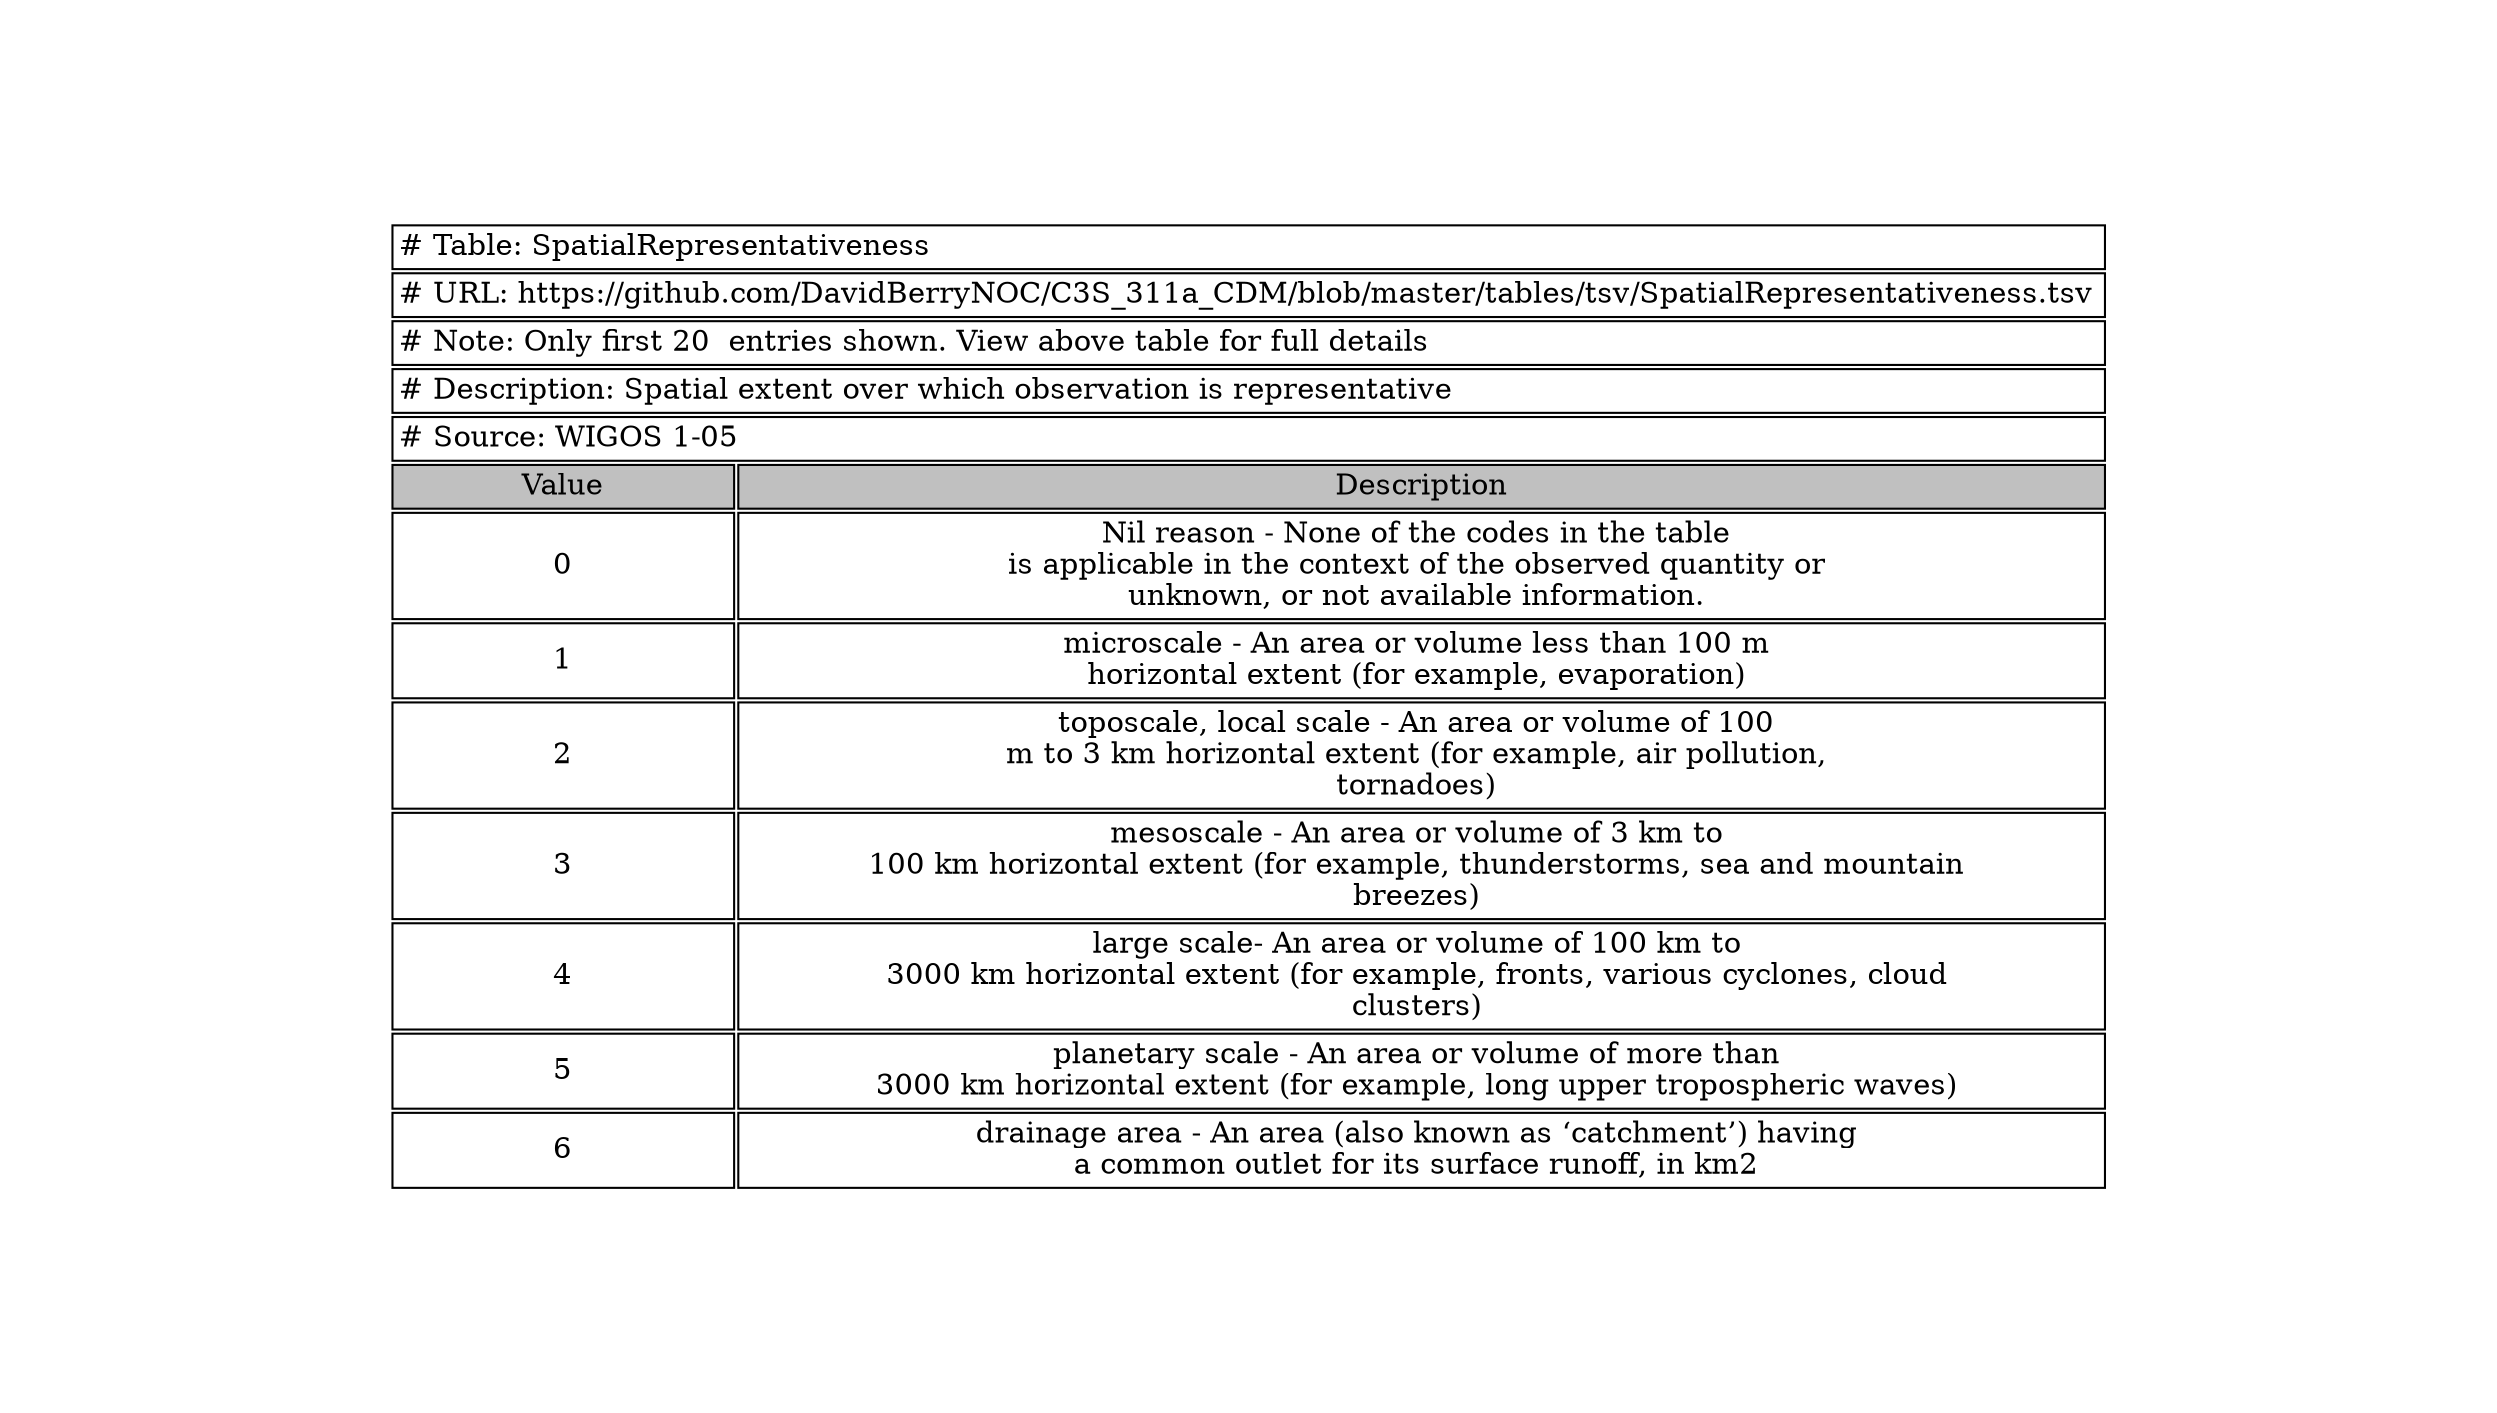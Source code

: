 digraph SpatialRepresentativeness {
node [color=white]
SpatialRepresentativeness [label=<<TABLE BORDER="0" CELLBORDER="1" CELLSPACING="2" COLOR="BLACK">
<TR><TD COLSPAN="2" ALIGN="left" PORT="head"># Table: SpatialRepresentativeness</TD></TR>
<TR><TD COLSPAN="2" ALIGN="left"># URL: https://github.com/DavidBerryNOC/C3S_311a_CDM/blob/master/tables/tsv/SpatialRepresentativeness.tsv</TD></TR>
<TR><TD COLSPAN="2" ALIGN="left"># Note: Only first 20  entries shown. View above table for full details</TD></TR>
<TR><TD ALIGN="left" COLSPAN="2"># Description: Spatial extent over which observation is representative</TD></TR>
<TR><TD ALIGN="left" COLSPAN="2"># Source: WIGOS 1-05</TD></TR>
<TR><TD BGCOLOR="GRAY">Value</TD><TD BGCOLOR="GRAY">Description</TD></TR>
<TR><TD>0</TD><TD>Nil reason - None of the codes in the table <BR/>is applicable in the context of the observed quantity or <BR/>unknown, or not available information. </TD></TR>
<TR><TD>1</TD><TD>microscale - An area or volume less than 100 m <BR/>horizontal extent (for example, evaporation) </TD></TR>
<TR><TD>2</TD><TD>toposcale, local scale - An area or volume of 100 <BR/>m to 3 km horizontal extent (for example, air pollution, <BR/>tornadoes) </TD></TR>
<TR><TD>3</TD><TD>mesoscale - An area or volume of 3 km to <BR/>100 km horizontal extent (for example, thunderstorms, sea and mountain <BR/>breezes) </TD></TR>
<TR><TD>4</TD><TD>large scale- An area or volume of 100 km to <BR/>3000 km horizontal extent (for example, fronts, various cyclones, cloud <BR/>clusters) </TD></TR>
<TR><TD>5</TD><TD>planetary scale - An area or volume of more than <BR/>3000 km horizontal extent (for example, long upper tropospheric waves) <BR/></TD></TR>
<TR><TD>6</TD><TD>drainage area - An area (also known as ‘catchment’) having <BR/>a common outlet for its surface runoff, in km2 </TD></TR>
</TABLE>>];
}
